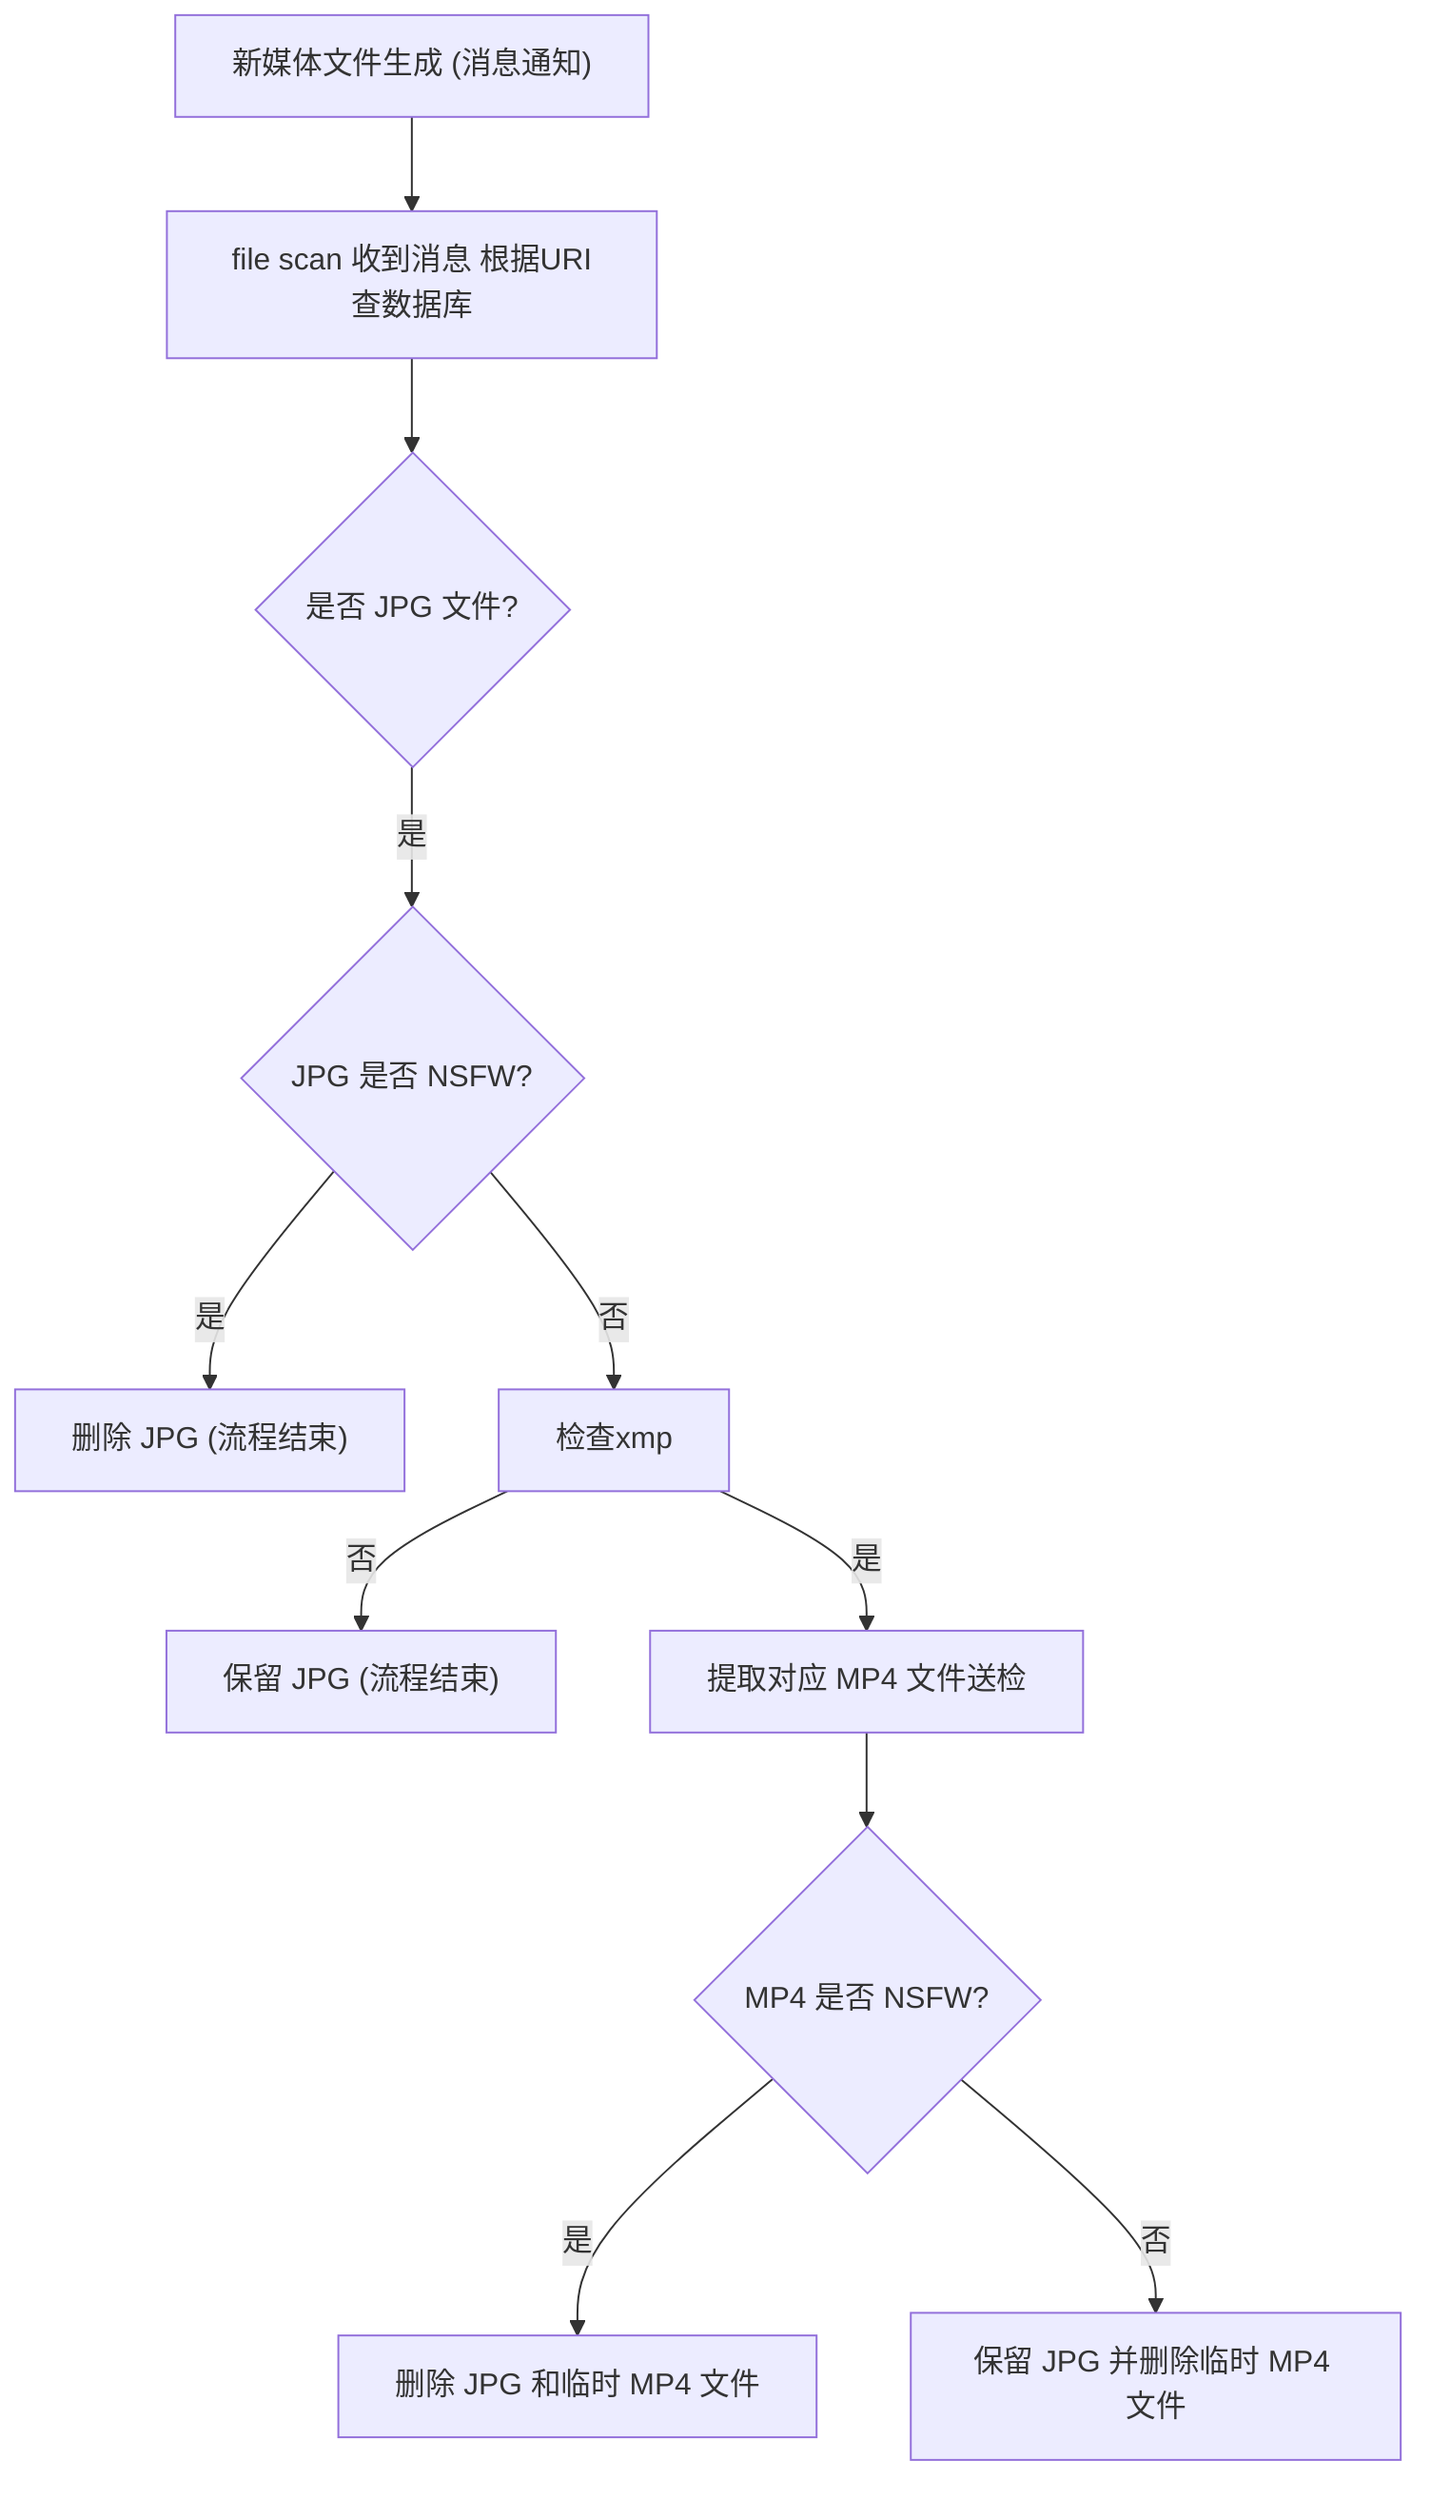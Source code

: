 graph TD;
    A["新媒体文件生成 (消息通知)"] --> B["file scan 收到消息 根据URI查数据库"]
    B --> C{"是否 JPG 文件?"}
    C -- "是" --> E{"JPG 是否 NSFW?"}
    E -- "是" --> F["删除 JPG (流程结束)"]
    E -- "否" --> D["检查xmp"]
    D -- "否" --> G["保留 JPG (流程结束)"]
    D -- "是" --> H["提取对应 MP4 文件送检"]
    H --> I{"MP4 是否 NSFW?"}
    I -- "是" --> J["删除 JPG 和临时 MP4 文件"]
    I -- "否" --> K["保留 JPG 并删除临时 MP4 文件"]